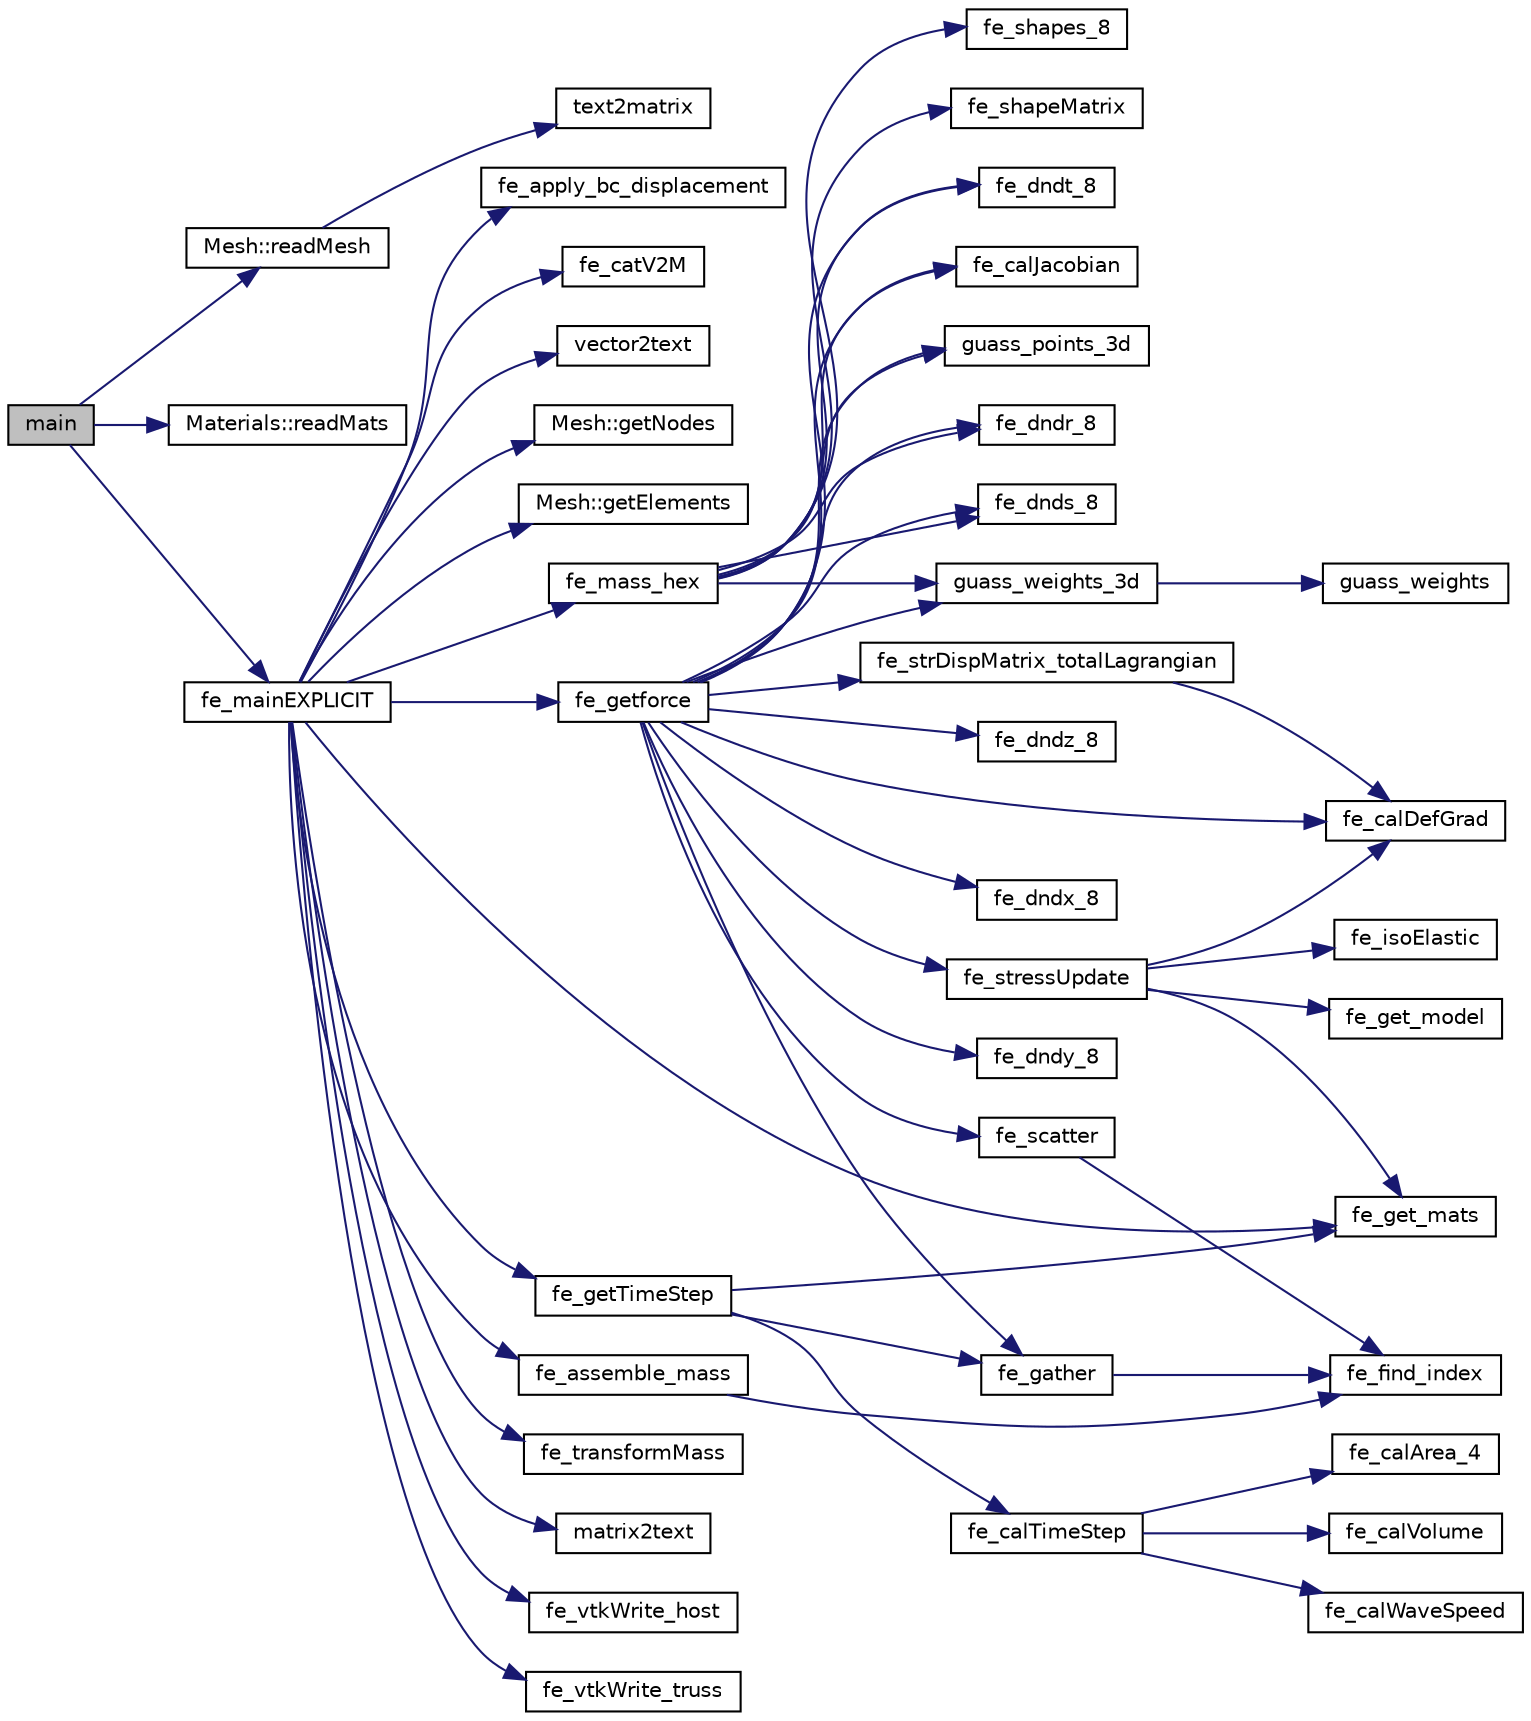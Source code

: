 digraph "main"
{
  edge [fontname="Helvetica",fontsize="10",labelfontname="Helvetica",labelfontsize="10"];
  node [fontname="Helvetica",fontsize="10",shape=record];
  rankdir="LR";
  Node0 [label="main",height=0.2,width=0.4,color="black", fillcolor="grey75", style="filled", fontcolor="black"];
  Node0 -> Node1 [color="midnightblue",fontsize="10",style="solid",fontname="Helvetica"];
  Node1 [label="Mesh::readMesh",height=0.2,width=0.4,color="black", fillcolor="white", style="filled",URL="$class_mesh.html#aef02c2a5db515276d9f1c50efb18d0a4"];
  Node1 -> Node2 [color="midnightblue",fontsize="10",style="solid",fontname="Helvetica"];
  Node2 [label="text2matrix",height=0.2,width=0.4,color="black", fillcolor="white", style="filled",URL="$functions_8h.html#add4fca63e194477644c3388febf88023"];
  Node0 -> Node3 [color="midnightblue",fontsize="10",style="solid",fontname="Helvetica"];
  Node3 [label="Materials::readMats",height=0.2,width=0.4,color="black", fillcolor="white", style="filled",URL="$class_materials.html#a12e4c6a14b3cc2ed6665ab0fe7870ef0"];
  Node0 -> Node4 [color="midnightblue",fontsize="10",style="solid",fontname="Helvetica"];
  Node4 [label="fe_mainEXPLICIT",height=0.2,width=0.4,color="black", fillcolor="white", style="filled",URL="$functions_8h.html#ab2f8704631ca6c23a453d1905efbb162",tooltip="This function carries out the explicit dynamic analysis of the FEM problem. "];
  Node4 -> Node5 [color="midnightblue",fontsize="10",style="solid",fontname="Helvetica"];
  Node5 [label="Mesh::getNodes",height=0.2,width=0.4,color="black", fillcolor="white", style="filled",URL="$class_mesh.html#a0b0f7458f07745240d9bda967cda12de"];
  Node4 -> Node6 [color="midnightblue",fontsize="10",style="solid",fontname="Helvetica"];
  Node6 [label="Mesh::getElements",height=0.2,width=0.4,color="black", fillcolor="white", style="filled",URL="$class_mesh.html#af3cbe568c8a36832659ac01025e8d774"];
  Node4 -> Node7 [color="midnightblue",fontsize="10",style="solid",fontname="Helvetica"];
  Node7 [label="fe_get_mats",height=0.2,width=0.4,color="black", fillcolor="white", style="filled",URL="$functions_8h.html#af7ffbad6dfcc99fc88b130c1a7b1720a"];
  Node4 -> Node8 [color="midnightblue",fontsize="10",style="solid",fontname="Helvetica"];
  Node8 [label="fe_mass_hex",height=0.2,width=0.4,color="black", fillcolor="white", style="filled",URL="$functions_8h.html#a04906e61b8cfdc7232924a594b95eb1f"];
  Node8 -> Node9 [color="midnightblue",fontsize="10",style="solid",fontname="Helvetica"];
  Node9 [label="guass_points_3d",height=0.2,width=0.4,color="black", fillcolor="white", style="filled",URL="$functions_8h.html#a502e3469e1cc253deb142f46c0789a78"];
  Node8 -> Node10 [color="midnightblue",fontsize="10",style="solid",fontname="Helvetica"];
  Node10 [label="guass_weights_3d",height=0.2,width=0.4,color="black", fillcolor="white", style="filled",URL="$functions_8h.html#ad99b08ce65ae353e91486d7685c22024"];
  Node10 -> Node11 [color="midnightblue",fontsize="10",style="solid",fontname="Helvetica"];
  Node11 [label="guass_weights",height=0.2,width=0.4,color="black", fillcolor="white", style="filled",URL="$fe__guass_8cpp.html#a84dcc9575e861bdb2872c10ba6238ee4"];
  Node8 -> Node12 [color="midnightblue",fontsize="10",style="solid",fontname="Helvetica"];
  Node12 [label="fe_shapes_8",height=0.2,width=0.4,color="black", fillcolor="white", style="filled",URL="$functions_8h.html#ab77a3a6d6f6b436d7e8c600bb0869927"];
  Node8 -> Node13 [color="midnightblue",fontsize="10",style="solid",fontname="Helvetica"];
  Node13 [label="fe_dndr_8",height=0.2,width=0.4,color="black", fillcolor="white", style="filled",URL="$functions_8h.html#afc547bef246c057db6cbd04bf7f866a9"];
  Node8 -> Node14 [color="midnightblue",fontsize="10",style="solid",fontname="Helvetica"];
  Node14 [label="fe_dnds_8",height=0.2,width=0.4,color="black", fillcolor="white", style="filled",URL="$functions_8h.html#ac0b5524525e1f2e89bb064c15ab8e664"];
  Node8 -> Node15 [color="midnightblue",fontsize="10",style="solid",fontname="Helvetica"];
  Node15 [label="fe_dndt_8",height=0.2,width=0.4,color="black", fillcolor="white", style="filled",URL="$functions_8h.html#a57e8e5c9f740c98e4767f29c121c2d0a"];
  Node8 -> Node16 [color="midnightblue",fontsize="10",style="solid",fontname="Helvetica"];
  Node16 [label="fe_calJacobian",height=0.2,width=0.4,color="black", fillcolor="white", style="filled",URL="$functions_8h.html#a12aa5a7a3443c6fcc5e65d3bcfc9bcc3"];
  Node8 -> Node17 [color="midnightblue",fontsize="10",style="solid",fontname="Helvetica"];
  Node17 [label="fe_shapeMatrix",height=0.2,width=0.4,color="black", fillcolor="white", style="filled",URL="$functions_8h.html#a98fae74dde5fe33a7062e7457a2d3227"];
  Node4 -> Node18 [color="midnightblue",fontsize="10",style="solid",fontname="Helvetica"];
  Node18 [label="fe_assemble_mass",height=0.2,width=0.4,color="black", fillcolor="white", style="filled",URL="$functions_8h.html#a04f569c566ca4fbea3b3a2a13cdd0af5"];
  Node18 -> Node19 [color="midnightblue",fontsize="10",style="solid",fontname="Helvetica"];
  Node19 [label="fe_find_index",height=0.2,width=0.4,color="black", fillcolor="white", style="filled",URL="$functions_8h.html#ae4dbe24b761cafa3577afab76726b382"];
  Node4 -> Node20 [color="midnightblue",fontsize="10",style="solid",fontname="Helvetica"];
  Node20 [label="fe_transformMass",height=0.2,width=0.4,color="black", fillcolor="white", style="filled",URL="$functions_8h.html#ab747d046148af042245ed13ca720c5ec"];
  Node4 -> Node21 [color="midnightblue",fontsize="10",style="solid",fontname="Helvetica"];
  Node21 [label="matrix2text",height=0.2,width=0.4,color="black", fillcolor="white", style="filled",URL="$functions_8h.html#a346547477d2a1fbeff6b5e0b05314283"];
  Node4 -> Node22 [color="midnightblue",fontsize="10",style="solid",fontname="Helvetica"];
  Node22 [label="fe_getforce",height=0.2,width=0.4,color="black", fillcolor="white", style="filled",URL="$functions_8h.html#aa8f7f6d72c6b57c721b23a38e2e20fc5"];
  Node22 -> Node23 [color="midnightblue",fontsize="10",style="solid",fontname="Helvetica"];
  Node23 [label="fe_gather",height=0.2,width=0.4,color="black", fillcolor="white", style="filled",URL="$functions_8h.html#ab5053cb12ac67971a7836346e2839725"];
  Node23 -> Node19 [color="midnightblue",fontsize="10",style="solid",fontname="Helvetica"];
  Node22 -> Node9 [color="midnightblue",fontsize="10",style="solid",fontname="Helvetica"];
  Node22 -> Node10 [color="midnightblue",fontsize="10",style="solid",fontname="Helvetica"];
  Node22 -> Node13 [color="midnightblue",fontsize="10",style="solid",fontname="Helvetica"];
  Node22 -> Node14 [color="midnightblue",fontsize="10",style="solid",fontname="Helvetica"];
  Node22 -> Node15 [color="midnightblue",fontsize="10",style="solid",fontname="Helvetica"];
  Node22 -> Node16 [color="midnightblue",fontsize="10",style="solid",fontname="Helvetica"];
  Node22 -> Node24 [color="midnightblue",fontsize="10",style="solid",fontname="Helvetica"];
  Node24 [label="fe_dndx_8",height=0.2,width=0.4,color="black", fillcolor="white", style="filled",URL="$functions_8h.html#afc6be1a5667e68156cb099e8da71170f"];
  Node22 -> Node25 [color="midnightblue",fontsize="10",style="solid",fontname="Helvetica"];
  Node25 [label="fe_dndy_8",height=0.2,width=0.4,color="black", fillcolor="white", style="filled",URL="$functions_8h.html#a0572d7818e085c67f7fbb84eef8ecfb4"];
  Node22 -> Node26 [color="midnightblue",fontsize="10",style="solid",fontname="Helvetica"];
  Node26 [label="fe_dndz_8",height=0.2,width=0.4,color="black", fillcolor="white", style="filled",URL="$functions_8h.html#aaf75db8433433807839c6ea17f2cf72c"];
  Node22 -> Node27 [color="midnightblue",fontsize="10",style="solid",fontname="Helvetica"];
  Node27 [label="fe_strDispMatrix_totalLagrangian",height=0.2,width=0.4,color="black", fillcolor="white", style="filled",URL="$functions_8h.html#a8c9fd519c93c847cdf52de947964eb67"];
  Node27 -> Node28 [color="midnightblue",fontsize="10",style="solid",fontname="Helvetica"];
  Node28 [label="fe_calDefGrad",height=0.2,width=0.4,color="black", fillcolor="white", style="filled",URL="$functions_8h.html#ae50379f74802347e04dbc022897f9cb0"];
  Node22 -> Node29 [color="midnightblue",fontsize="10",style="solid",fontname="Helvetica"];
  Node29 [label="fe_stressUpdate",height=0.2,width=0.4,color="black", fillcolor="white", style="filled",URL="$functions_8h.html#a7d0fd8cfef8b891901eb6f0f780fd9f2"];
  Node29 -> Node30 [color="midnightblue",fontsize="10",style="solid",fontname="Helvetica"];
  Node30 [label="fe_get_model",height=0.2,width=0.4,color="black", fillcolor="white", style="filled",URL="$functions_8h.html#a34d6fb85943d945b7e8600d2ef4220d0"];
  Node29 -> Node7 [color="midnightblue",fontsize="10",style="solid",fontname="Helvetica"];
  Node29 -> Node31 [color="midnightblue",fontsize="10",style="solid",fontname="Helvetica"];
  Node31 [label="fe_isoElastic",height=0.2,width=0.4,color="black", fillcolor="white", style="filled",URL="$functions_8h.html#ada816506319851dcff162fa5e54d72d5"];
  Node29 -> Node28 [color="midnightblue",fontsize="10",style="solid",fontname="Helvetica"];
  Node22 -> Node28 [color="midnightblue",fontsize="10",style="solid",fontname="Helvetica"];
  Node22 -> Node32 [color="midnightblue",fontsize="10",style="solid",fontname="Helvetica"];
  Node32 [label="fe_scatter",height=0.2,width=0.4,color="black", fillcolor="white", style="filled",URL="$functions_8h.html#a6b8344e12f9005795f93f60ddda26c5c"];
  Node32 -> Node19 [color="midnightblue",fontsize="10",style="solid",fontname="Helvetica"];
  Node4 -> Node33 [color="midnightblue",fontsize="10",style="solid",fontname="Helvetica"];
  Node33 [label="fe_getTimeStep",height=0.2,width=0.4,color="black", fillcolor="white", style="filled",URL="$functions_8h.html#af737926a3dfd669254a56dbbf675ac92"];
  Node33 -> Node7 [color="midnightblue",fontsize="10",style="solid",fontname="Helvetica"];
  Node33 -> Node23 [color="midnightblue",fontsize="10",style="solid",fontname="Helvetica"];
  Node33 -> Node34 [color="midnightblue",fontsize="10",style="solid",fontname="Helvetica"];
  Node34 [label="fe_calTimeStep",height=0.2,width=0.4,color="black", fillcolor="white", style="filled",URL="$fe___time_step_8cpp.html#ab0d9d059d2b8f829000e6f1f7d1d4ffb"];
  Node34 -> Node35 [color="midnightblue",fontsize="10",style="solid",fontname="Helvetica"];
  Node35 [label="fe_calArea_4",height=0.2,width=0.4,color="black", fillcolor="white", style="filled",URL="$functions_8h.html#ac1306a43db522f3da30471d2a6c48686"];
  Node34 -> Node36 [color="midnightblue",fontsize="10",style="solid",fontname="Helvetica"];
  Node36 [label="fe_calVolume",height=0.2,width=0.4,color="black", fillcolor="white", style="filled",URL="$functions_8h.html#afbe30e3a940236fc486b96028abf6f46"];
  Node34 -> Node37 [color="midnightblue",fontsize="10",style="solid",fontname="Helvetica"];
  Node37 [label="fe_calWaveSpeed",height=0.2,width=0.4,color="black", fillcolor="white", style="filled",URL="$fe___time_step_8cpp.html#acb1ae85901899b3e4e2a1635e036fd35"];
  Node4 -> Node38 [color="midnightblue",fontsize="10",style="solid",fontname="Helvetica"];
  Node38 [label="fe_vtkWrite_host",height=0.2,width=0.4,color="black", fillcolor="white", style="filled",URL="$functions_8h.html#a45a1daa8de18fc5fc463f9b569970245"];
  Node4 -> Node39 [color="midnightblue",fontsize="10",style="solid",fontname="Helvetica"];
  Node39 [label="fe_vtkWrite_truss",height=0.2,width=0.4,color="black", fillcolor="white", style="filled",URL="$functions_8h.html#a6e838460f501267efe34f29d4cf6d9cd"];
  Node4 -> Node40 [color="midnightblue",fontsize="10",style="solid",fontname="Helvetica"];
  Node40 [label="fe_apply_bc_displacement",height=0.2,width=0.4,color="black", fillcolor="white", style="filled",URL="$functions_8h.html#a42274df47bb3a633055b1ccbb2f920ae"];
  Node4 -> Node41 [color="midnightblue",fontsize="10",style="solid",fontname="Helvetica"];
  Node41 [label="fe_catV2M",height=0.2,width=0.4,color="black", fillcolor="white", style="filled",URL="$functions_8h.html#a443f24e16b6209a90ffcb7c249c15e25"];
  Node4 -> Node42 [color="midnightblue",fontsize="10",style="solid",fontname="Helvetica"];
  Node42 [label="vector2text",height=0.2,width=0.4,color="black", fillcolor="white", style="filled",URL="$functions_8h.html#a0b5f62139051473c809da12cc0c45e29"];
}
